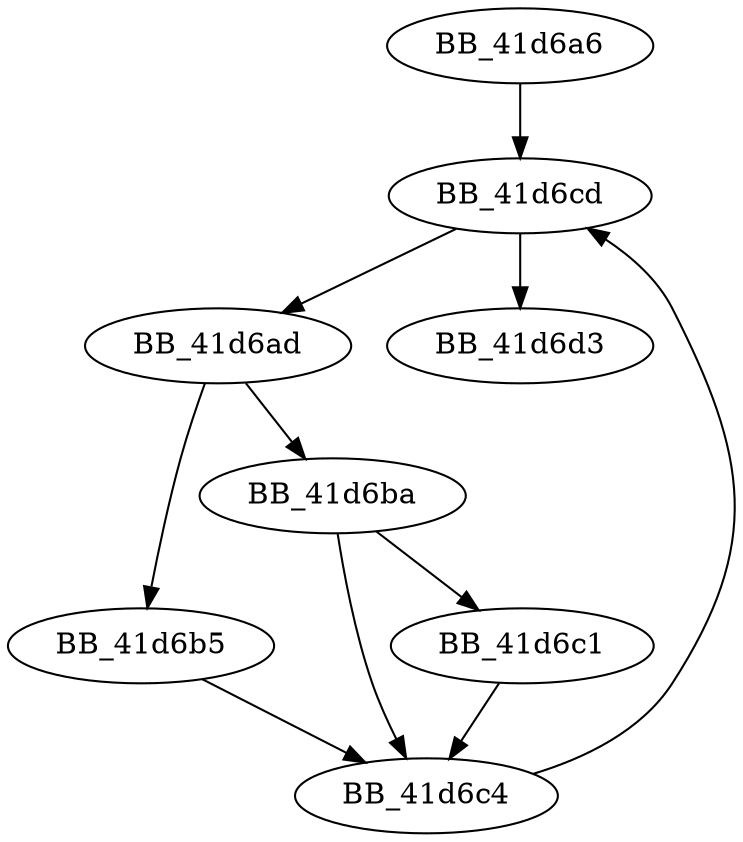 DiGraph _LcidFromHexString{
BB_41d6a6->BB_41d6cd
BB_41d6ad->BB_41d6b5
BB_41d6ad->BB_41d6ba
BB_41d6b5->BB_41d6c4
BB_41d6ba->BB_41d6c1
BB_41d6ba->BB_41d6c4
BB_41d6c1->BB_41d6c4
BB_41d6c4->BB_41d6cd
BB_41d6cd->BB_41d6ad
BB_41d6cd->BB_41d6d3
}

